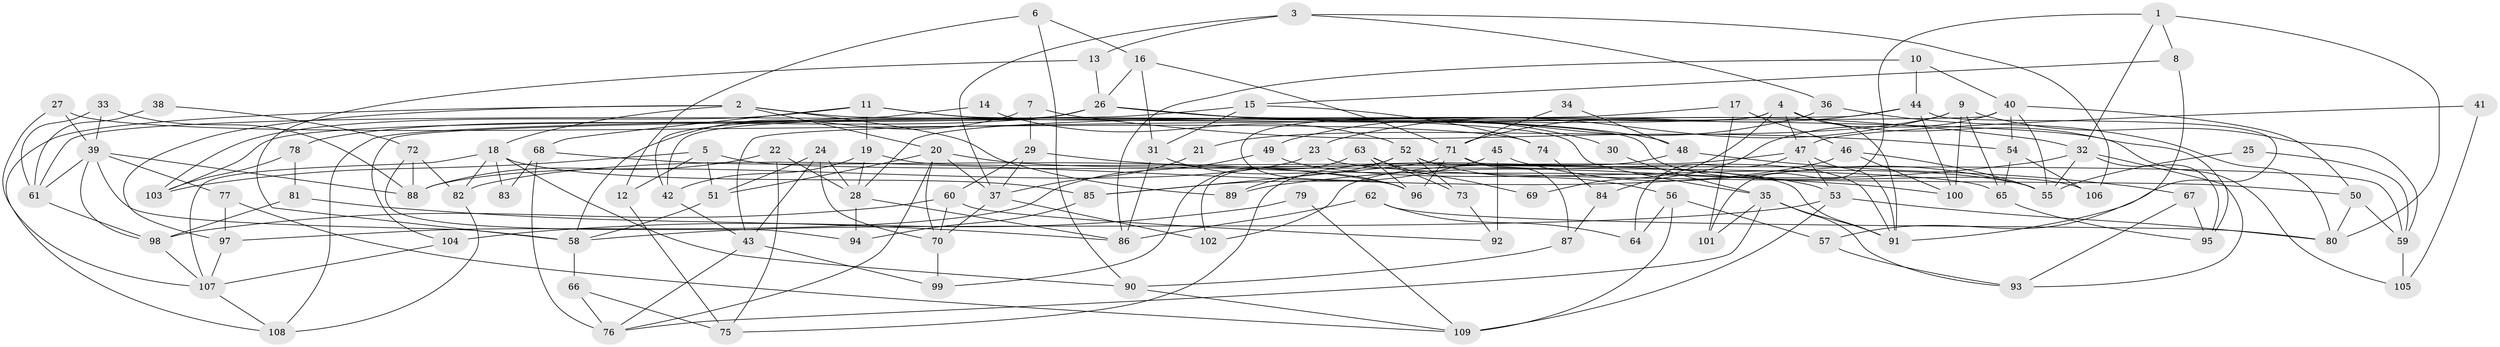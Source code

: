 // Generated by graph-tools (version 1.1) at 2025/36/03/09/25 02:36:19]
// undirected, 109 vertices, 218 edges
graph export_dot {
graph [start="1"]
  node [color=gray90,style=filled];
  1;
  2;
  3;
  4;
  5;
  6;
  7;
  8;
  9;
  10;
  11;
  12;
  13;
  14;
  15;
  16;
  17;
  18;
  19;
  20;
  21;
  22;
  23;
  24;
  25;
  26;
  27;
  28;
  29;
  30;
  31;
  32;
  33;
  34;
  35;
  36;
  37;
  38;
  39;
  40;
  41;
  42;
  43;
  44;
  45;
  46;
  47;
  48;
  49;
  50;
  51;
  52;
  53;
  54;
  55;
  56;
  57;
  58;
  59;
  60;
  61;
  62;
  63;
  64;
  65;
  66;
  67;
  68;
  69;
  70;
  71;
  72;
  73;
  74;
  75;
  76;
  77;
  78;
  79;
  80;
  81;
  82;
  83;
  84;
  85;
  86;
  87;
  88;
  89;
  90;
  91;
  92;
  93;
  94;
  95;
  96;
  97;
  98;
  99;
  100;
  101;
  102;
  103;
  104;
  105;
  106;
  107;
  108;
  109;
  1 -- 32;
  1 -- 8;
  1 -- 80;
  1 -- 101;
  2 -- 108;
  2 -- 18;
  2 -- 20;
  2 -- 35;
  2 -- 89;
  2 -- 97;
  3 -- 37;
  3 -- 106;
  3 -- 13;
  3 -- 36;
  4 -- 91;
  4 -- 96;
  4 -- 47;
  4 -- 61;
  4 -- 69;
  4 -- 95;
  5 -- 51;
  5 -- 65;
  5 -- 12;
  5 -- 103;
  6 -- 12;
  6 -- 16;
  6 -- 90;
  7 -- 58;
  7 -- 29;
  7 -- 54;
  8 -- 15;
  8 -- 57;
  9 -- 100;
  9 -- 65;
  9 -- 21;
  9 -- 23;
  9 -- 59;
  10 -- 44;
  10 -- 40;
  10 -- 86;
  11 -- 19;
  11 -- 103;
  11 -- 48;
  11 -- 68;
  11 -- 106;
  12 -- 75;
  13 -- 26;
  13 -- 58;
  14 -- 52;
  14 -- 42;
  15 -- 108;
  15 -- 31;
  15 -- 74;
  16 -- 71;
  16 -- 26;
  16 -- 31;
  17 -- 28;
  17 -- 101;
  17 -- 46;
  18 -- 82;
  18 -- 107;
  18 -- 83;
  18 -- 85;
  18 -- 90;
  19 -- 28;
  19 -- 91;
  19 -- 42;
  20 -- 53;
  20 -- 37;
  20 -- 51;
  20 -- 70;
  20 -- 76;
  21 -- 37;
  22 -- 88;
  22 -- 28;
  22 -- 75;
  23 -- 50;
  23 -- 88;
  24 -- 43;
  24 -- 51;
  24 -- 28;
  24 -- 70;
  25 -- 59;
  25 -- 55;
  26 -- 32;
  26 -- 103;
  26 -- 30;
  26 -- 42;
  26 -- 78;
  26 -- 105;
  27 -- 39;
  27 -- 107;
  27 -- 74;
  28 -- 86;
  28 -- 94;
  29 -- 60;
  29 -- 37;
  29 -- 100;
  30 -- 35;
  31 -- 96;
  31 -- 86;
  32 -- 55;
  32 -- 93;
  32 -- 89;
  32 -- 95;
  33 -- 61;
  33 -- 88;
  33 -- 39;
  34 -- 48;
  34 -- 71;
  35 -- 91;
  35 -- 76;
  35 -- 93;
  35 -- 101;
  36 -- 80;
  36 -- 49;
  37 -- 70;
  37 -- 102;
  38 -- 61;
  38 -- 72;
  39 -- 58;
  39 -- 61;
  39 -- 77;
  39 -- 88;
  39 -- 98;
  40 -- 55;
  40 -- 43;
  40 -- 50;
  40 -- 54;
  40 -- 84;
  41 -- 47;
  41 -- 105;
  42 -- 43;
  43 -- 76;
  43 -- 99;
  44 -- 71;
  44 -- 91;
  44 -- 100;
  44 -- 104;
  45 -- 85;
  45 -- 55;
  45 -- 92;
  46 -- 100;
  46 -- 55;
  46 -- 82;
  47 -- 102;
  47 -- 53;
  47 -- 64;
  47 -- 91;
  48 -- 75;
  48 -- 67;
  49 -- 97;
  49 -- 55;
  50 -- 59;
  50 -- 80;
  51 -- 58;
  52 -- 89;
  52 -- 56;
  52 -- 59;
  52 -- 73;
  52 -- 102;
  53 -- 80;
  53 -- 58;
  53 -- 109;
  54 -- 65;
  54 -- 106;
  56 -- 64;
  56 -- 109;
  56 -- 57;
  57 -- 93;
  58 -- 66;
  59 -- 105;
  60 -- 70;
  60 -- 98;
  60 -- 92;
  61 -- 98;
  62 -- 80;
  62 -- 86;
  62 -- 64;
  63 -- 99;
  63 -- 73;
  63 -- 69;
  63 -- 96;
  65 -- 95;
  66 -- 76;
  66 -- 75;
  67 -- 95;
  67 -- 93;
  68 -- 76;
  68 -- 83;
  68 -- 96;
  70 -- 99;
  71 -- 87;
  71 -- 96;
  71 -- 85;
  71 -- 91;
  72 -- 94;
  72 -- 88;
  72 -- 82;
  73 -- 92;
  74 -- 84;
  77 -- 109;
  77 -- 97;
  78 -- 81;
  78 -- 103;
  79 -- 109;
  79 -- 104;
  81 -- 86;
  81 -- 98;
  82 -- 108;
  84 -- 87;
  85 -- 94;
  87 -- 90;
  90 -- 109;
  97 -- 107;
  98 -- 107;
  104 -- 107;
  107 -- 108;
}

